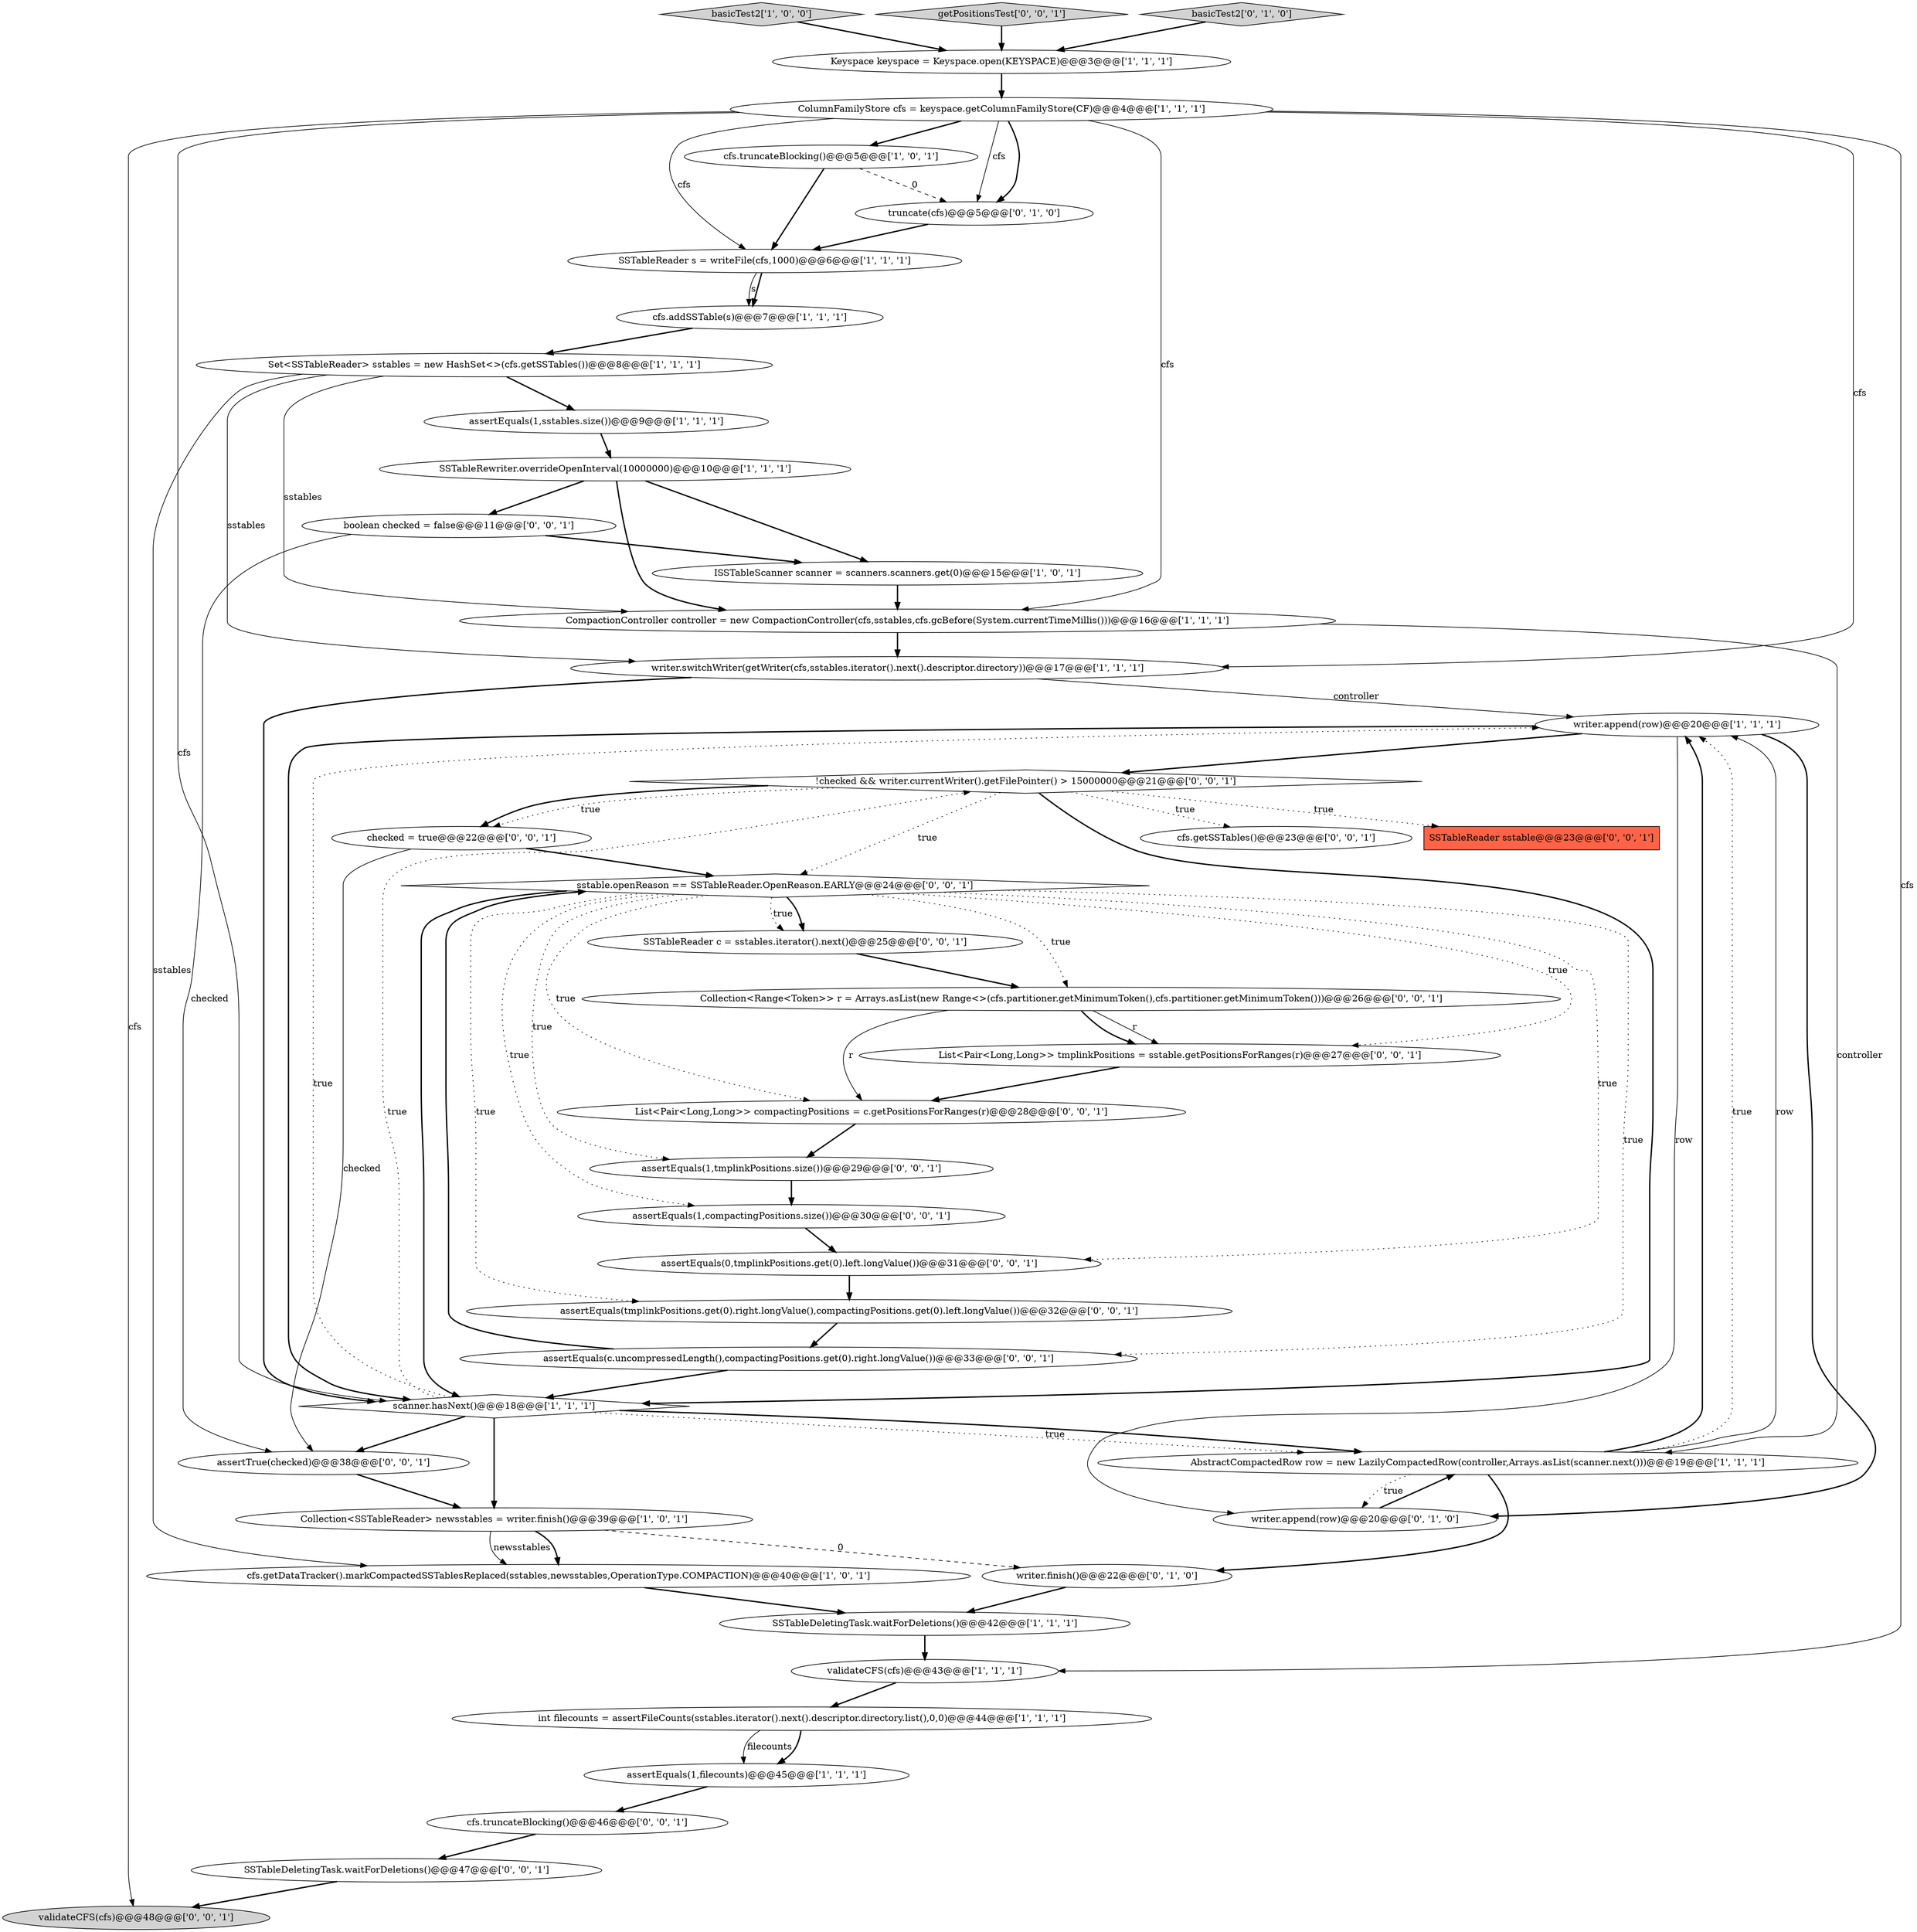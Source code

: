 digraph {
0 [style = filled, label = "ColumnFamilyStore cfs = keyspace.getColumnFamilyStore(CF)@@@4@@@['1', '1', '1']", fillcolor = white, shape = ellipse image = "AAA0AAABBB1BBB"];
3 [style = filled, label = "writer.append(row)@@@20@@@['1', '1', '1']", fillcolor = white, shape = ellipse image = "AAA0AAABBB1BBB"];
11 [style = filled, label = "basicTest2['1', '0', '0']", fillcolor = lightgray, shape = diamond image = "AAA0AAABBB1BBB"];
13 [style = filled, label = "assertEquals(1,filecounts)@@@45@@@['1', '1', '1']", fillcolor = white, shape = ellipse image = "AAA0AAABBB1BBB"];
41 [style = filled, label = "!checked && writer.currentWriter().getFilePointer() > 15000000@@@21@@@['0', '0', '1']", fillcolor = white, shape = diamond image = "AAA0AAABBB3BBB"];
23 [style = filled, label = "truncate(cfs)@@@5@@@['0', '1', '0']", fillcolor = white, shape = ellipse image = "AAA1AAABBB2BBB"];
8 [style = filled, label = "SSTableReader s = writeFile(cfs,1000)@@@6@@@['1', '1', '1']", fillcolor = white, shape = ellipse image = "AAA0AAABBB1BBB"];
35 [style = filled, label = "List<Pair<Long,Long>> tmplinkPositions = sstable.getPositionsForRanges(r)@@@27@@@['0', '0', '1']", fillcolor = white, shape = ellipse image = "AAA0AAABBB3BBB"];
6 [style = filled, label = "cfs.addSSTable(s)@@@7@@@['1', '1', '1']", fillcolor = white, shape = ellipse image = "AAA0AAABBB1BBB"];
5 [style = filled, label = "validateCFS(cfs)@@@43@@@['1', '1', '1']", fillcolor = white, shape = ellipse image = "AAA0AAABBB1BBB"];
30 [style = filled, label = "SSTableReader c = sstables.iterator().next()@@@25@@@['0', '0', '1']", fillcolor = white, shape = ellipse image = "AAA0AAABBB3BBB"];
14 [style = filled, label = "SSTableDeletingTask.waitForDeletions()@@@42@@@['1', '1', '1']", fillcolor = white, shape = ellipse image = "AAA0AAABBB1BBB"];
32 [style = filled, label = "boolean checked = false@@@11@@@['0', '0', '1']", fillcolor = white, shape = ellipse image = "AAA0AAABBB3BBB"];
37 [style = filled, label = "Collection<Range<Token>> r = Arrays.asList(new Range<>(cfs.partitioner.getMinimumToken(),cfs.partitioner.getMinimumToken()))@@@26@@@['0', '0', '1']", fillcolor = white, shape = ellipse image = "AAA0AAABBB3BBB"];
21 [style = filled, label = "writer.finish()@@@22@@@['0', '1', '0']", fillcolor = white, shape = ellipse image = "AAA1AAABBB2BBB"];
1 [style = filled, label = "writer.switchWriter(getWriter(cfs,sstables.iterator().next().descriptor.directory))@@@17@@@['1', '1', '1']", fillcolor = white, shape = ellipse image = "AAA0AAABBB1BBB"];
12 [style = filled, label = "cfs.truncateBlocking()@@@5@@@['1', '0', '1']", fillcolor = white, shape = ellipse image = "AAA0AAABBB1BBB"];
43 [style = filled, label = "checked = true@@@22@@@['0', '0', '1']", fillcolor = white, shape = ellipse image = "AAA0AAABBB3BBB"];
9 [style = filled, label = "ISSTableScanner scanner = scanners.scanners.get(0)@@@15@@@['1', '0', '1']", fillcolor = white, shape = ellipse image = "AAA0AAABBB1BBB"];
7 [style = filled, label = "Keyspace keyspace = Keyspace.open(KEYSPACE)@@@3@@@['1', '1', '1']", fillcolor = white, shape = ellipse image = "AAA0AAABBB1BBB"];
16 [style = filled, label = "int filecounts = assertFileCounts(sstables.iterator().next().descriptor.directory.list(),0,0)@@@44@@@['1', '1', '1']", fillcolor = white, shape = ellipse image = "AAA0AAABBB1BBB"];
15 [style = filled, label = "scanner.hasNext()@@@18@@@['1', '1', '1']", fillcolor = white, shape = diamond image = "AAA0AAABBB1BBB"];
4 [style = filled, label = "assertEquals(1,sstables.size())@@@9@@@['1', '1', '1']", fillcolor = white, shape = ellipse image = "AAA0AAABBB1BBB"];
24 [style = filled, label = "writer.append(row)@@@20@@@['0', '1', '0']", fillcolor = white, shape = ellipse image = "AAA0AAABBB2BBB"];
42 [style = filled, label = "assertTrue(checked)@@@38@@@['0', '0', '1']", fillcolor = white, shape = ellipse image = "AAA0AAABBB3BBB"];
2 [style = filled, label = "CompactionController controller = new CompactionController(cfs,sstables,cfs.gcBefore(System.currentTimeMillis()))@@@16@@@['1', '1', '1']", fillcolor = white, shape = ellipse image = "AAA0AAABBB1BBB"];
28 [style = filled, label = "cfs.getSSTables()@@@23@@@['0', '0', '1']", fillcolor = white, shape = ellipse image = "AAA0AAABBB3BBB"];
34 [style = filled, label = "SSTableReader sstable@@@23@@@['0', '0', '1']", fillcolor = tomato, shape = box image = "AAA0AAABBB3BBB"];
17 [style = filled, label = "Set<SSTableReader> sstables = new HashSet<>(cfs.getSSTables())@@@8@@@['1', '1', '1']", fillcolor = white, shape = ellipse image = "AAA0AAABBB1BBB"];
38 [style = filled, label = "assertEquals(c.uncompressedLength(),compactingPositions.get(0).right.longValue())@@@33@@@['0', '0', '1']", fillcolor = white, shape = ellipse image = "AAA0AAABBB3BBB"];
39 [style = filled, label = "SSTableDeletingTask.waitForDeletions()@@@47@@@['0', '0', '1']", fillcolor = white, shape = ellipse image = "AAA0AAABBB3BBB"];
18 [style = filled, label = "SSTableRewriter.overrideOpenInterval(10000000)@@@10@@@['1', '1', '1']", fillcolor = white, shape = ellipse image = "AAA0AAABBB1BBB"];
26 [style = filled, label = "List<Pair<Long,Long>> compactingPositions = c.getPositionsForRanges(r)@@@28@@@['0', '0', '1']", fillcolor = white, shape = ellipse image = "AAA0AAABBB3BBB"];
20 [style = filled, label = "cfs.getDataTracker().markCompactedSSTablesReplaced(sstables,newsstables,OperationType.COMPACTION)@@@40@@@['1', '0', '1']", fillcolor = white, shape = ellipse image = "AAA0AAABBB1BBB"];
36 [style = filled, label = "assertEquals(0,tmplinkPositions.get(0).left.longValue())@@@31@@@['0', '0', '1']", fillcolor = white, shape = ellipse image = "AAA0AAABBB3BBB"];
40 [style = filled, label = "sstable.openReason == SSTableReader.OpenReason.EARLY@@@24@@@['0', '0', '1']", fillcolor = white, shape = diamond image = "AAA0AAABBB3BBB"];
19 [style = filled, label = "Collection<SSTableReader> newsstables = writer.finish()@@@39@@@['1', '0', '1']", fillcolor = white, shape = ellipse image = "AAA0AAABBB1BBB"];
31 [style = filled, label = "validateCFS(cfs)@@@48@@@['0', '0', '1']", fillcolor = lightgray, shape = ellipse image = "AAA0AAABBB3BBB"];
27 [style = filled, label = "getPositionsTest['0', '0', '1']", fillcolor = lightgray, shape = diamond image = "AAA0AAABBB3BBB"];
44 [style = filled, label = "assertEquals(1,compactingPositions.size())@@@30@@@['0', '0', '1']", fillcolor = white, shape = ellipse image = "AAA0AAABBB3BBB"];
33 [style = filled, label = "assertEquals(tmplinkPositions.get(0).right.longValue(),compactingPositions.get(0).left.longValue())@@@32@@@['0', '0', '1']", fillcolor = white, shape = ellipse image = "AAA0AAABBB3BBB"];
25 [style = filled, label = "cfs.truncateBlocking()@@@46@@@['0', '0', '1']", fillcolor = white, shape = ellipse image = "AAA0AAABBB3BBB"];
10 [style = filled, label = "AbstractCompactedRow row = new LazilyCompactedRow(controller,Arrays.asList(scanner.next()))@@@19@@@['1', '1', '1']", fillcolor = white, shape = ellipse image = "AAA0AAABBB1BBB"];
29 [style = filled, label = "assertEquals(1,tmplinkPositions.size())@@@29@@@['0', '0', '1']", fillcolor = white, shape = ellipse image = "AAA0AAABBB3BBB"];
22 [style = filled, label = "basicTest2['0', '1', '0']", fillcolor = lightgray, shape = diamond image = "AAA0AAABBB2BBB"];
3->24 [style = bold, label=""];
32->9 [style = bold, label=""];
10->21 [style = bold, label=""];
27->7 [style = bold, label=""];
16->13 [style = solid, label="filecounts"];
38->40 [style = bold, label=""];
41->15 [style = bold, label=""];
37->35 [style = bold, label=""];
13->25 [style = bold, label=""];
0->1 [style = solid, label="cfs"];
16->13 [style = bold, label=""];
24->10 [style = bold, label=""];
10->3 [style = bold, label=""];
0->23 [style = bold, label=""];
3->24 [style = solid, label="row"];
17->4 [style = bold, label=""];
40->33 [style = dotted, label="true"];
10->24 [style = dotted, label="true"];
7->0 [style = bold, label=""];
2->1 [style = bold, label=""];
41->40 [style = dotted, label="true"];
41->28 [style = dotted, label="true"];
15->41 [style = dotted, label="true"];
35->26 [style = bold, label=""];
14->5 [style = bold, label=""];
40->30 [style = bold, label=""];
39->31 [style = bold, label=""];
10->3 [style = dotted, label="true"];
40->29 [style = dotted, label="true"];
12->23 [style = dashed, label="0"];
17->2 [style = solid, label="sstables"];
15->19 [style = bold, label=""];
2->10 [style = solid, label="controller"];
37->26 [style = solid, label="r"];
15->10 [style = dotted, label="true"];
18->32 [style = bold, label=""];
0->2 [style = solid, label="cfs"];
40->15 [style = bold, label=""];
0->12 [style = bold, label=""];
17->1 [style = solid, label="sstables"];
1->15 [style = bold, label=""];
37->35 [style = solid, label="r"];
40->38 [style = dotted, label="true"];
1->3 [style = solid, label="controller"];
5->16 [style = bold, label=""];
0->15 [style = solid, label="cfs"];
19->20 [style = solid, label="newsstables"];
10->3 [style = solid, label="row"];
40->30 [style = dotted, label="true"];
41->43 [style = dotted, label="true"];
21->14 [style = bold, label=""];
38->15 [style = bold, label=""];
8->6 [style = bold, label=""];
0->23 [style = solid, label="cfs"];
18->9 [style = bold, label=""];
42->19 [style = bold, label=""];
43->40 [style = bold, label=""];
8->6 [style = solid, label="s"];
33->38 [style = bold, label=""];
36->33 [style = bold, label=""];
15->42 [style = bold, label=""];
40->35 [style = dotted, label="true"];
40->36 [style = dotted, label="true"];
12->8 [style = bold, label=""];
15->10 [style = bold, label=""];
26->29 [style = bold, label=""];
17->20 [style = solid, label="sstables"];
32->42 [style = solid, label="checked"];
4->18 [style = bold, label=""];
19->21 [style = dashed, label="0"];
41->34 [style = dotted, label="true"];
40->44 [style = dotted, label="true"];
18->2 [style = bold, label=""];
30->37 [style = bold, label=""];
0->5 [style = solid, label="cfs"];
19->20 [style = bold, label=""];
40->37 [style = dotted, label="true"];
41->43 [style = bold, label=""];
9->2 [style = bold, label=""];
6->17 [style = bold, label=""];
0->31 [style = solid, label="cfs"];
43->42 [style = solid, label="checked"];
11->7 [style = bold, label=""];
25->39 [style = bold, label=""];
0->8 [style = solid, label="cfs"];
23->8 [style = bold, label=""];
22->7 [style = bold, label=""];
3->41 [style = bold, label=""];
3->15 [style = bold, label=""];
44->36 [style = bold, label=""];
29->44 [style = bold, label=""];
20->14 [style = bold, label=""];
40->26 [style = dotted, label="true"];
15->3 [style = dotted, label="true"];
}
